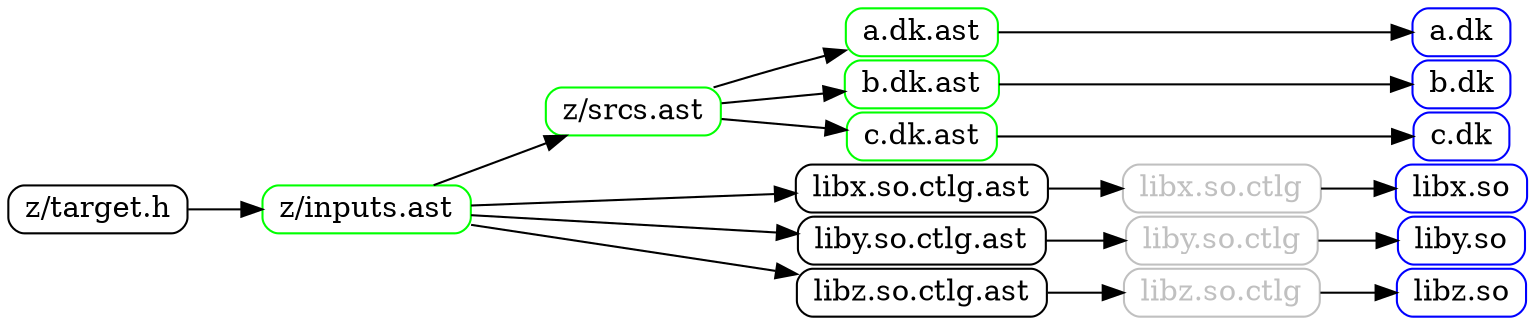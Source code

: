 digraph {
  graph [ rankdir = LR, dir = back, nodesep = 0.03 ];
  node [ shape = rect, style = rounded, width = 0, height = 0 ];

  "a.dk" [ color = blue ];
  "b.dk" [ color = blue ];
  "c.dk" [ color = blue ];
  "a.dk.ast" [ color = green ];
  "b.dk.ast" [ color = green ];
  "c.dk.ast" [ color = green ];
  "z/srcs.ast" [ color = green ];
  "z/inputs.ast" [ color = green ];
  "libx.so" [ color = blue ];
  "liby.so" [ color = blue ];
  "libz.so" [ color = blue ];
  "libx.so.ctlg" [ fontcolor = gray, color = gray ];
  "liby.so.ctlg" [ fontcolor = gray, color = gray ];
  "libz.so.ctlg" [ fontcolor = gray, color = gray ];

  "z/target.h" -> "z/inputs.ast";

  "z/inputs.ast" -> "z/srcs.ast";
  "z/inputs.ast" -> "libx.so.ctlg.ast";
  "z/inputs.ast" -> "liby.so.ctlg.ast";
  "z/inputs.ast" -> "libz.so.ctlg.ast";

  "z/srcs.ast" -> "a.dk.ast" -> "a.dk";
  "z/srcs.ast" -> "b.dk.ast" -> "b.dk";
  "z/srcs.ast" -> "c.dk.ast" -> "c.dk";

  "libx.so.ctlg.ast" -> "libx.so.ctlg" -> "libx.so";
  "liby.so.ctlg.ast" -> "liby.so.ctlg" -> "liby.so";
  "libz.so.ctlg.ast" -> "libz.so.ctlg" -> "libz.so";

  // layout control below
  subgraph {
    graph [ rank = same ];
    "a.dk.ast";
    "b.dk.ast";
    "c.dk.ast";
    "libx.so.ctlg.ast";
    "liby.so.ctlg.ast";
    "libz.so.ctlg.ast";
  }
  subgraph {
    graph [ rank = same ];
    "a.dk";
    "b.dk";
    "c.dk";
    "libx.so";
    "liby.so";
    "libz.so";
  }
}
